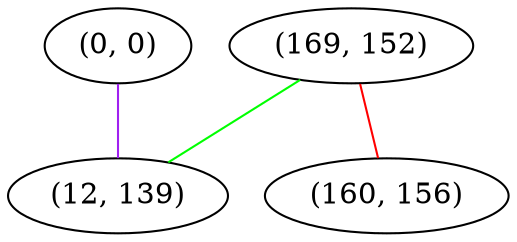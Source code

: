 graph "" {
"(169, 152)";
"(0, 0)";
"(12, 139)";
"(160, 156)";
"(169, 152)" -- "(12, 139)"  [color=green, key=0, weight=2];
"(169, 152)" -- "(160, 156)"  [color=red, key=0, weight=1];
"(0, 0)" -- "(12, 139)"  [color=purple, key=0, weight=4];
}
